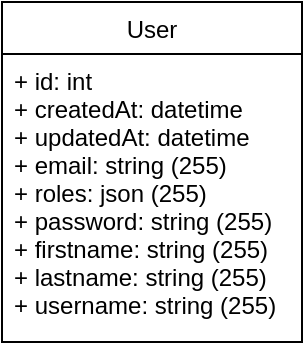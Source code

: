 <mxfile>
    <diagram id="PT1vciqeFM7q19mdg8VT" name="Page-1">
        <mxGraphModel dx="230" dy="294" grid="1" gridSize="10" guides="1" tooltips="1" connect="1" arrows="1" fold="1" page="1" pageScale="1" pageWidth="827" pageHeight="1169" math="0" shadow="0">
            <root>
                <mxCell id="0"/>
                <mxCell id="1" parent="0"/>
                <mxCell id="4" value="User" style="swimlane;fontStyle=0;childLayout=stackLayout;horizontal=1;startSize=26;fillColor=none;horizontalStack=0;resizeParent=1;resizeParentMax=0;resizeLast=0;collapsible=1;marginBottom=0;" parent="1" vertex="1">
                    <mxGeometry x="320" y="330" width="150" height="170" as="geometry"/>
                </mxCell>
                <mxCell id="5" value="+ id: int&#10;+ createdAt: datetime&#10;+ updatedAt: datetime&#10;+ email: string (255)&#10;+ roles: json (255)&#10;+ password: string (255)&#10;+ firstname: string (255)&#10;+ lastname: string (255)&#10;+ username: string (255)" style="text;strokeColor=none;fillColor=none;align=left;verticalAlign=top;spacingLeft=4;spacingRight=4;overflow=hidden;rotatable=0;points=[[0,0.5],[1,0.5]];portConstraint=eastwest;" parent="4" vertex="1">
                    <mxGeometry y="26" width="150" height="144" as="geometry"/>
                </mxCell>
            </root>
        </mxGraphModel>
    </diagram>
</mxfile>